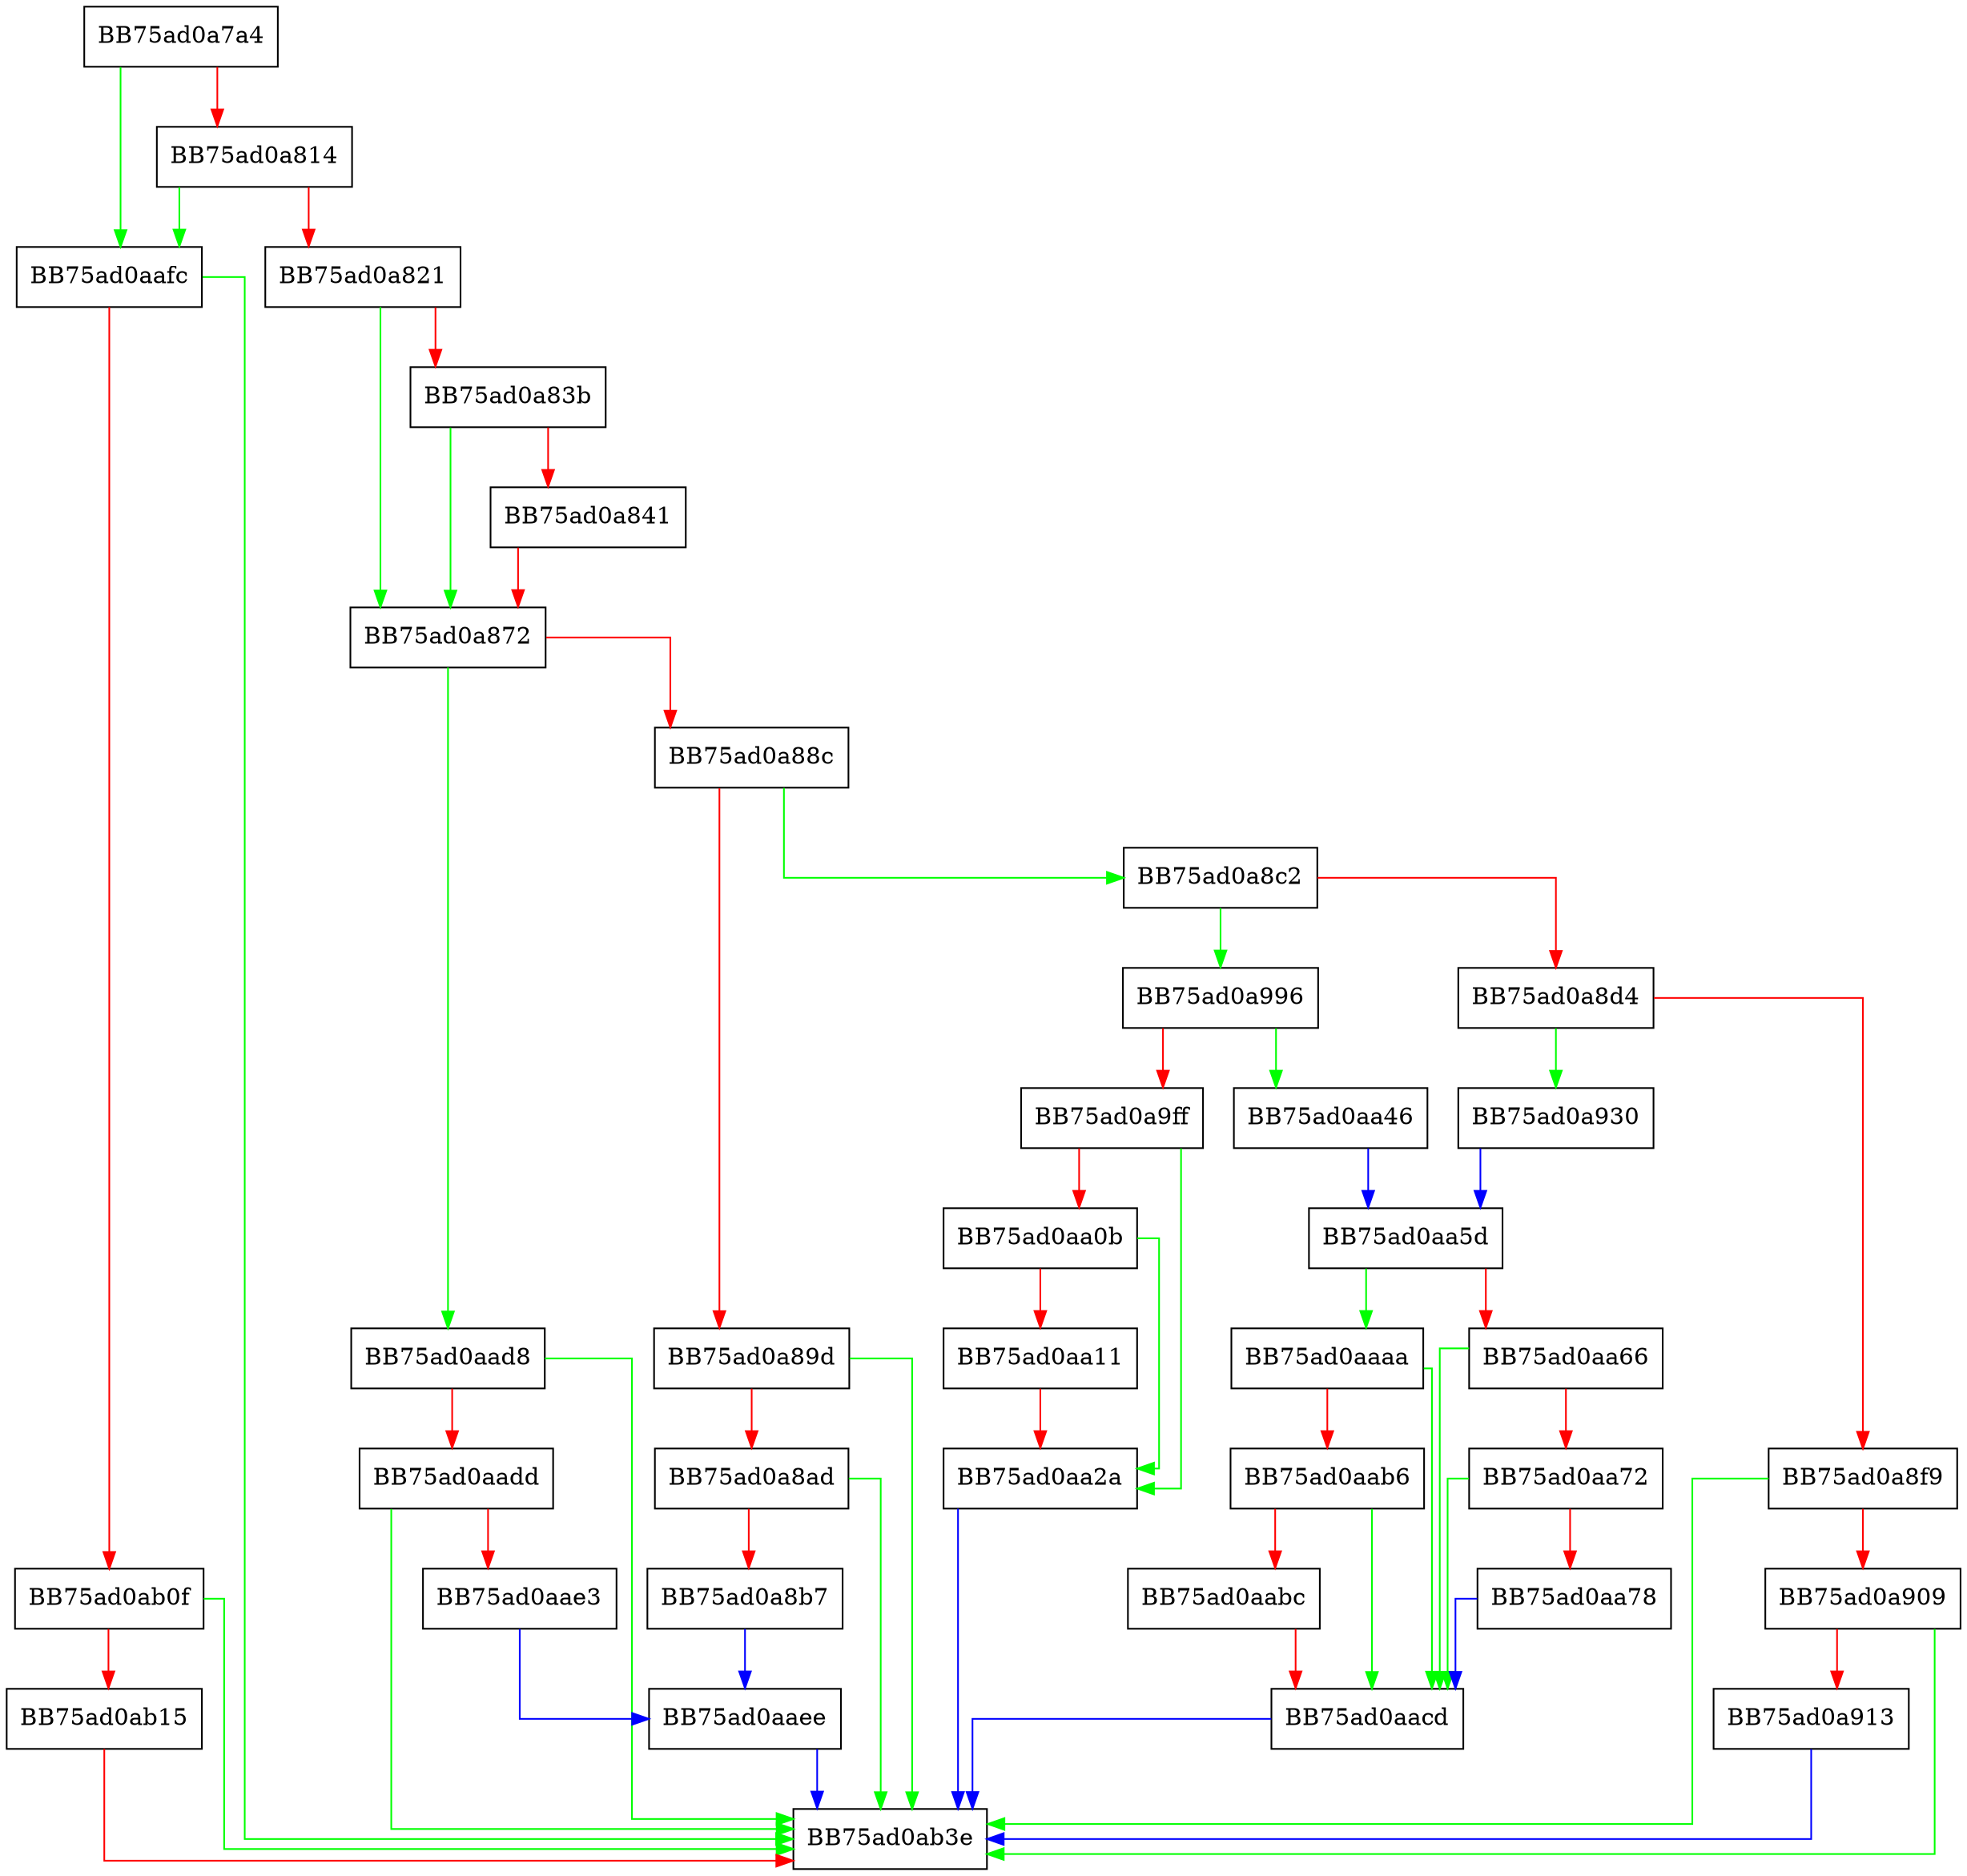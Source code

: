 digraph Decompress {
  node [shape="box"];
  graph [splines=ortho];
  BB75ad0a7a4 -> BB75ad0aafc [color="green"];
  BB75ad0a7a4 -> BB75ad0a814 [color="red"];
  BB75ad0a814 -> BB75ad0aafc [color="green"];
  BB75ad0a814 -> BB75ad0a821 [color="red"];
  BB75ad0a821 -> BB75ad0a872 [color="green"];
  BB75ad0a821 -> BB75ad0a83b [color="red"];
  BB75ad0a83b -> BB75ad0a872 [color="green"];
  BB75ad0a83b -> BB75ad0a841 [color="red"];
  BB75ad0a841 -> BB75ad0a872 [color="red"];
  BB75ad0a872 -> BB75ad0aad8 [color="green"];
  BB75ad0a872 -> BB75ad0a88c [color="red"];
  BB75ad0a88c -> BB75ad0a8c2 [color="green"];
  BB75ad0a88c -> BB75ad0a89d [color="red"];
  BB75ad0a89d -> BB75ad0ab3e [color="green"];
  BB75ad0a89d -> BB75ad0a8ad [color="red"];
  BB75ad0a8ad -> BB75ad0ab3e [color="green"];
  BB75ad0a8ad -> BB75ad0a8b7 [color="red"];
  BB75ad0a8b7 -> BB75ad0aaee [color="blue"];
  BB75ad0a8c2 -> BB75ad0a996 [color="green"];
  BB75ad0a8c2 -> BB75ad0a8d4 [color="red"];
  BB75ad0a8d4 -> BB75ad0a930 [color="green"];
  BB75ad0a8d4 -> BB75ad0a8f9 [color="red"];
  BB75ad0a8f9 -> BB75ad0ab3e [color="green"];
  BB75ad0a8f9 -> BB75ad0a909 [color="red"];
  BB75ad0a909 -> BB75ad0ab3e [color="green"];
  BB75ad0a909 -> BB75ad0a913 [color="red"];
  BB75ad0a913 -> BB75ad0ab3e [color="blue"];
  BB75ad0a930 -> BB75ad0aa5d [color="blue"];
  BB75ad0a996 -> BB75ad0aa46 [color="green"];
  BB75ad0a996 -> BB75ad0a9ff [color="red"];
  BB75ad0a9ff -> BB75ad0aa2a [color="green"];
  BB75ad0a9ff -> BB75ad0aa0b [color="red"];
  BB75ad0aa0b -> BB75ad0aa2a [color="green"];
  BB75ad0aa0b -> BB75ad0aa11 [color="red"];
  BB75ad0aa11 -> BB75ad0aa2a [color="red"];
  BB75ad0aa2a -> BB75ad0ab3e [color="blue"];
  BB75ad0aa46 -> BB75ad0aa5d [color="blue"];
  BB75ad0aa5d -> BB75ad0aaaa [color="green"];
  BB75ad0aa5d -> BB75ad0aa66 [color="red"];
  BB75ad0aa66 -> BB75ad0aacd [color="green"];
  BB75ad0aa66 -> BB75ad0aa72 [color="red"];
  BB75ad0aa72 -> BB75ad0aacd [color="green"];
  BB75ad0aa72 -> BB75ad0aa78 [color="red"];
  BB75ad0aa78 -> BB75ad0aacd [color="blue"];
  BB75ad0aaaa -> BB75ad0aacd [color="green"];
  BB75ad0aaaa -> BB75ad0aab6 [color="red"];
  BB75ad0aab6 -> BB75ad0aacd [color="green"];
  BB75ad0aab6 -> BB75ad0aabc [color="red"];
  BB75ad0aabc -> BB75ad0aacd [color="red"];
  BB75ad0aacd -> BB75ad0ab3e [color="blue"];
  BB75ad0aad8 -> BB75ad0ab3e [color="green"];
  BB75ad0aad8 -> BB75ad0aadd [color="red"];
  BB75ad0aadd -> BB75ad0ab3e [color="green"];
  BB75ad0aadd -> BB75ad0aae3 [color="red"];
  BB75ad0aae3 -> BB75ad0aaee [color="blue"];
  BB75ad0aaee -> BB75ad0ab3e [color="blue"];
  BB75ad0aafc -> BB75ad0ab3e [color="green"];
  BB75ad0aafc -> BB75ad0ab0f [color="red"];
  BB75ad0ab0f -> BB75ad0ab3e [color="green"];
  BB75ad0ab0f -> BB75ad0ab15 [color="red"];
  BB75ad0ab15 -> BB75ad0ab3e [color="red"];
}